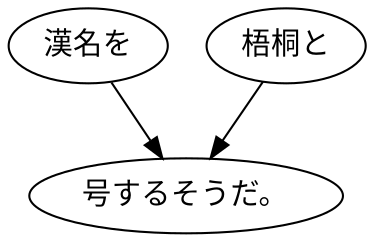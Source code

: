 digraph graph4049 {
	node0 [label="漢名を"];
	node1 [label="梧桐と"];
	node2 [label="号するそうだ。"];
	node0 -> node2;
	node1 -> node2;
}
